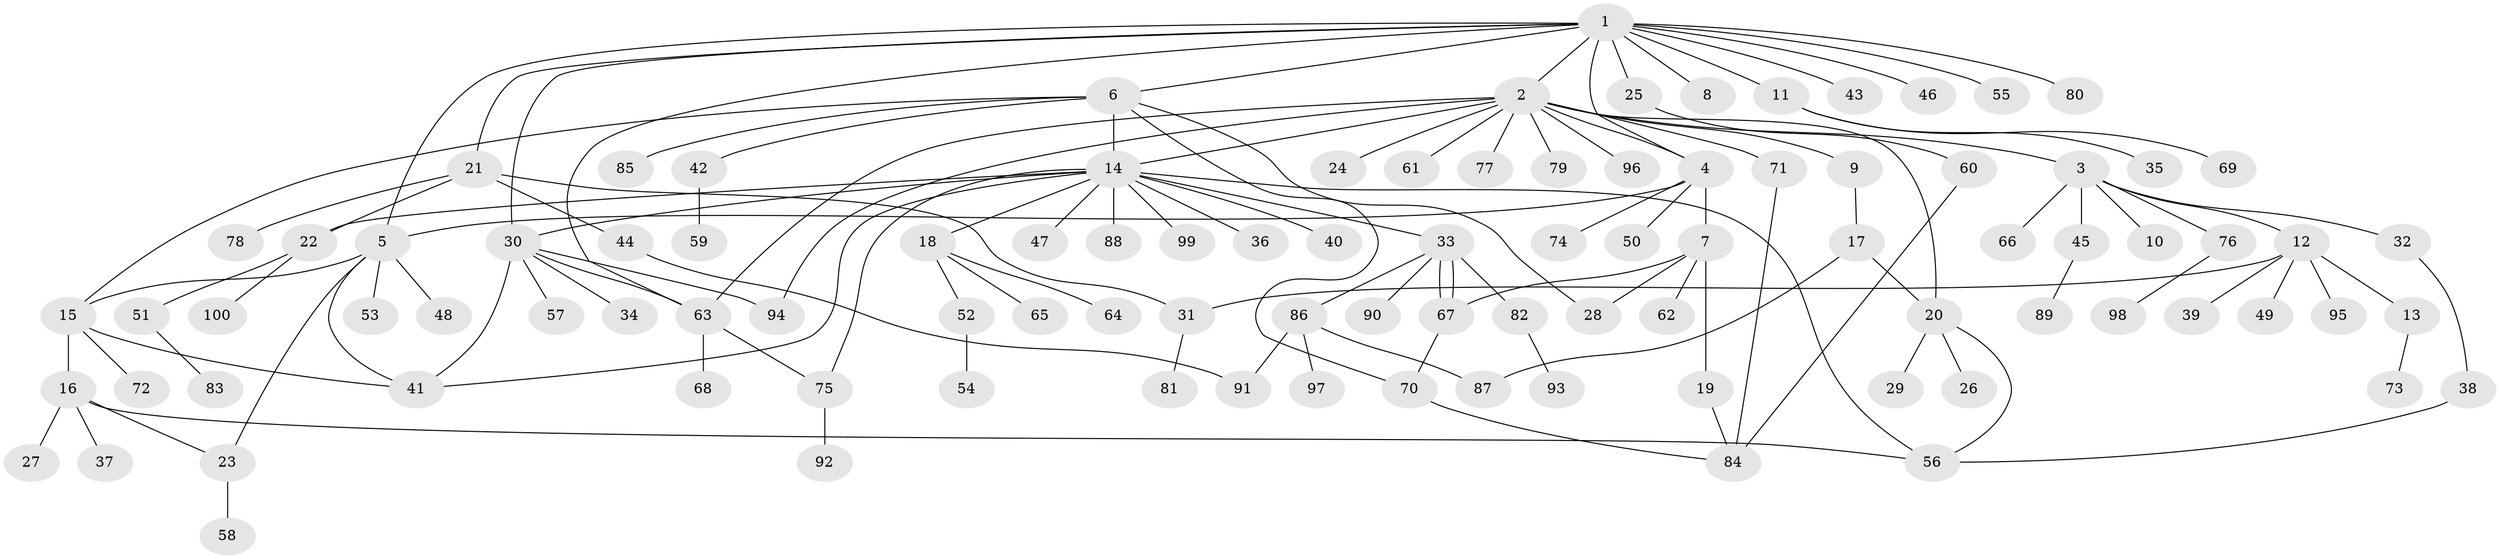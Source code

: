 // coarse degree distribution, {14: 0.03333333333333333, 7: 0.05, 6: 0.016666666666666666, 5: 0.06666666666666667, 1: 0.5666666666666667, 2: 0.13333333333333333, 16: 0.016666666666666666, 3: 0.05, 4: 0.06666666666666667}
// Generated by graph-tools (version 1.1) at 2025/18/03/04/25 18:18:19]
// undirected, 100 vertices, 127 edges
graph export_dot {
graph [start="1"]
  node [color=gray90,style=filled];
  1;
  2;
  3;
  4;
  5;
  6;
  7;
  8;
  9;
  10;
  11;
  12;
  13;
  14;
  15;
  16;
  17;
  18;
  19;
  20;
  21;
  22;
  23;
  24;
  25;
  26;
  27;
  28;
  29;
  30;
  31;
  32;
  33;
  34;
  35;
  36;
  37;
  38;
  39;
  40;
  41;
  42;
  43;
  44;
  45;
  46;
  47;
  48;
  49;
  50;
  51;
  52;
  53;
  54;
  55;
  56;
  57;
  58;
  59;
  60;
  61;
  62;
  63;
  64;
  65;
  66;
  67;
  68;
  69;
  70;
  71;
  72;
  73;
  74;
  75;
  76;
  77;
  78;
  79;
  80;
  81;
  82;
  83;
  84;
  85;
  86;
  87;
  88;
  89;
  90;
  91;
  92;
  93;
  94;
  95;
  96;
  97;
  98;
  99;
  100;
  1 -- 2;
  1 -- 4;
  1 -- 5;
  1 -- 6;
  1 -- 8;
  1 -- 11;
  1 -- 21;
  1 -- 25;
  1 -- 30;
  1 -- 43;
  1 -- 46;
  1 -- 55;
  1 -- 63;
  1 -- 80;
  2 -- 3;
  2 -- 4;
  2 -- 9;
  2 -- 14;
  2 -- 20;
  2 -- 24;
  2 -- 61;
  2 -- 63;
  2 -- 71;
  2 -- 77;
  2 -- 79;
  2 -- 94;
  2 -- 96;
  3 -- 10;
  3 -- 12;
  3 -- 32;
  3 -- 45;
  3 -- 66;
  3 -- 76;
  4 -- 5;
  4 -- 7;
  4 -- 50;
  4 -- 74;
  5 -- 15;
  5 -- 23;
  5 -- 41;
  5 -- 48;
  5 -- 53;
  6 -- 14;
  6 -- 15;
  6 -- 28;
  6 -- 42;
  6 -- 70;
  6 -- 85;
  7 -- 19;
  7 -- 28;
  7 -- 62;
  7 -- 67;
  9 -- 17;
  11 -- 35;
  11 -- 69;
  12 -- 13;
  12 -- 31;
  12 -- 39;
  12 -- 49;
  12 -- 95;
  13 -- 73;
  14 -- 18;
  14 -- 22;
  14 -- 30;
  14 -- 33;
  14 -- 36;
  14 -- 40;
  14 -- 41;
  14 -- 47;
  14 -- 56;
  14 -- 75;
  14 -- 88;
  14 -- 99;
  15 -- 16;
  15 -- 41;
  15 -- 72;
  16 -- 23;
  16 -- 27;
  16 -- 37;
  16 -- 56;
  17 -- 20;
  17 -- 87;
  18 -- 52;
  18 -- 64;
  18 -- 65;
  19 -- 84;
  20 -- 26;
  20 -- 29;
  20 -- 56;
  21 -- 22;
  21 -- 31;
  21 -- 44;
  21 -- 78;
  22 -- 51;
  22 -- 100;
  23 -- 58;
  25 -- 60;
  30 -- 34;
  30 -- 41;
  30 -- 57;
  30 -- 63;
  30 -- 94;
  31 -- 81;
  32 -- 38;
  33 -- 67;
  33 -- 67;
  33 -- 82;
  33 -- 86;
  33 -- 90;
  38 -- 56;
  42 -- 59;
  44 -- 91;
  45 -- 89;
  51 -- 83;
  52 -- 54;
  60 -- 84;
  63 -- 68;
  63 -- 75;
  67 -- 70;
  70 -- 84;
  71 -- 84;
  75 -- 92;
  76 -- 98;
  82 -- 93;
  86 -- 87;
  86 -- 91;
  86 -- 97;
}
